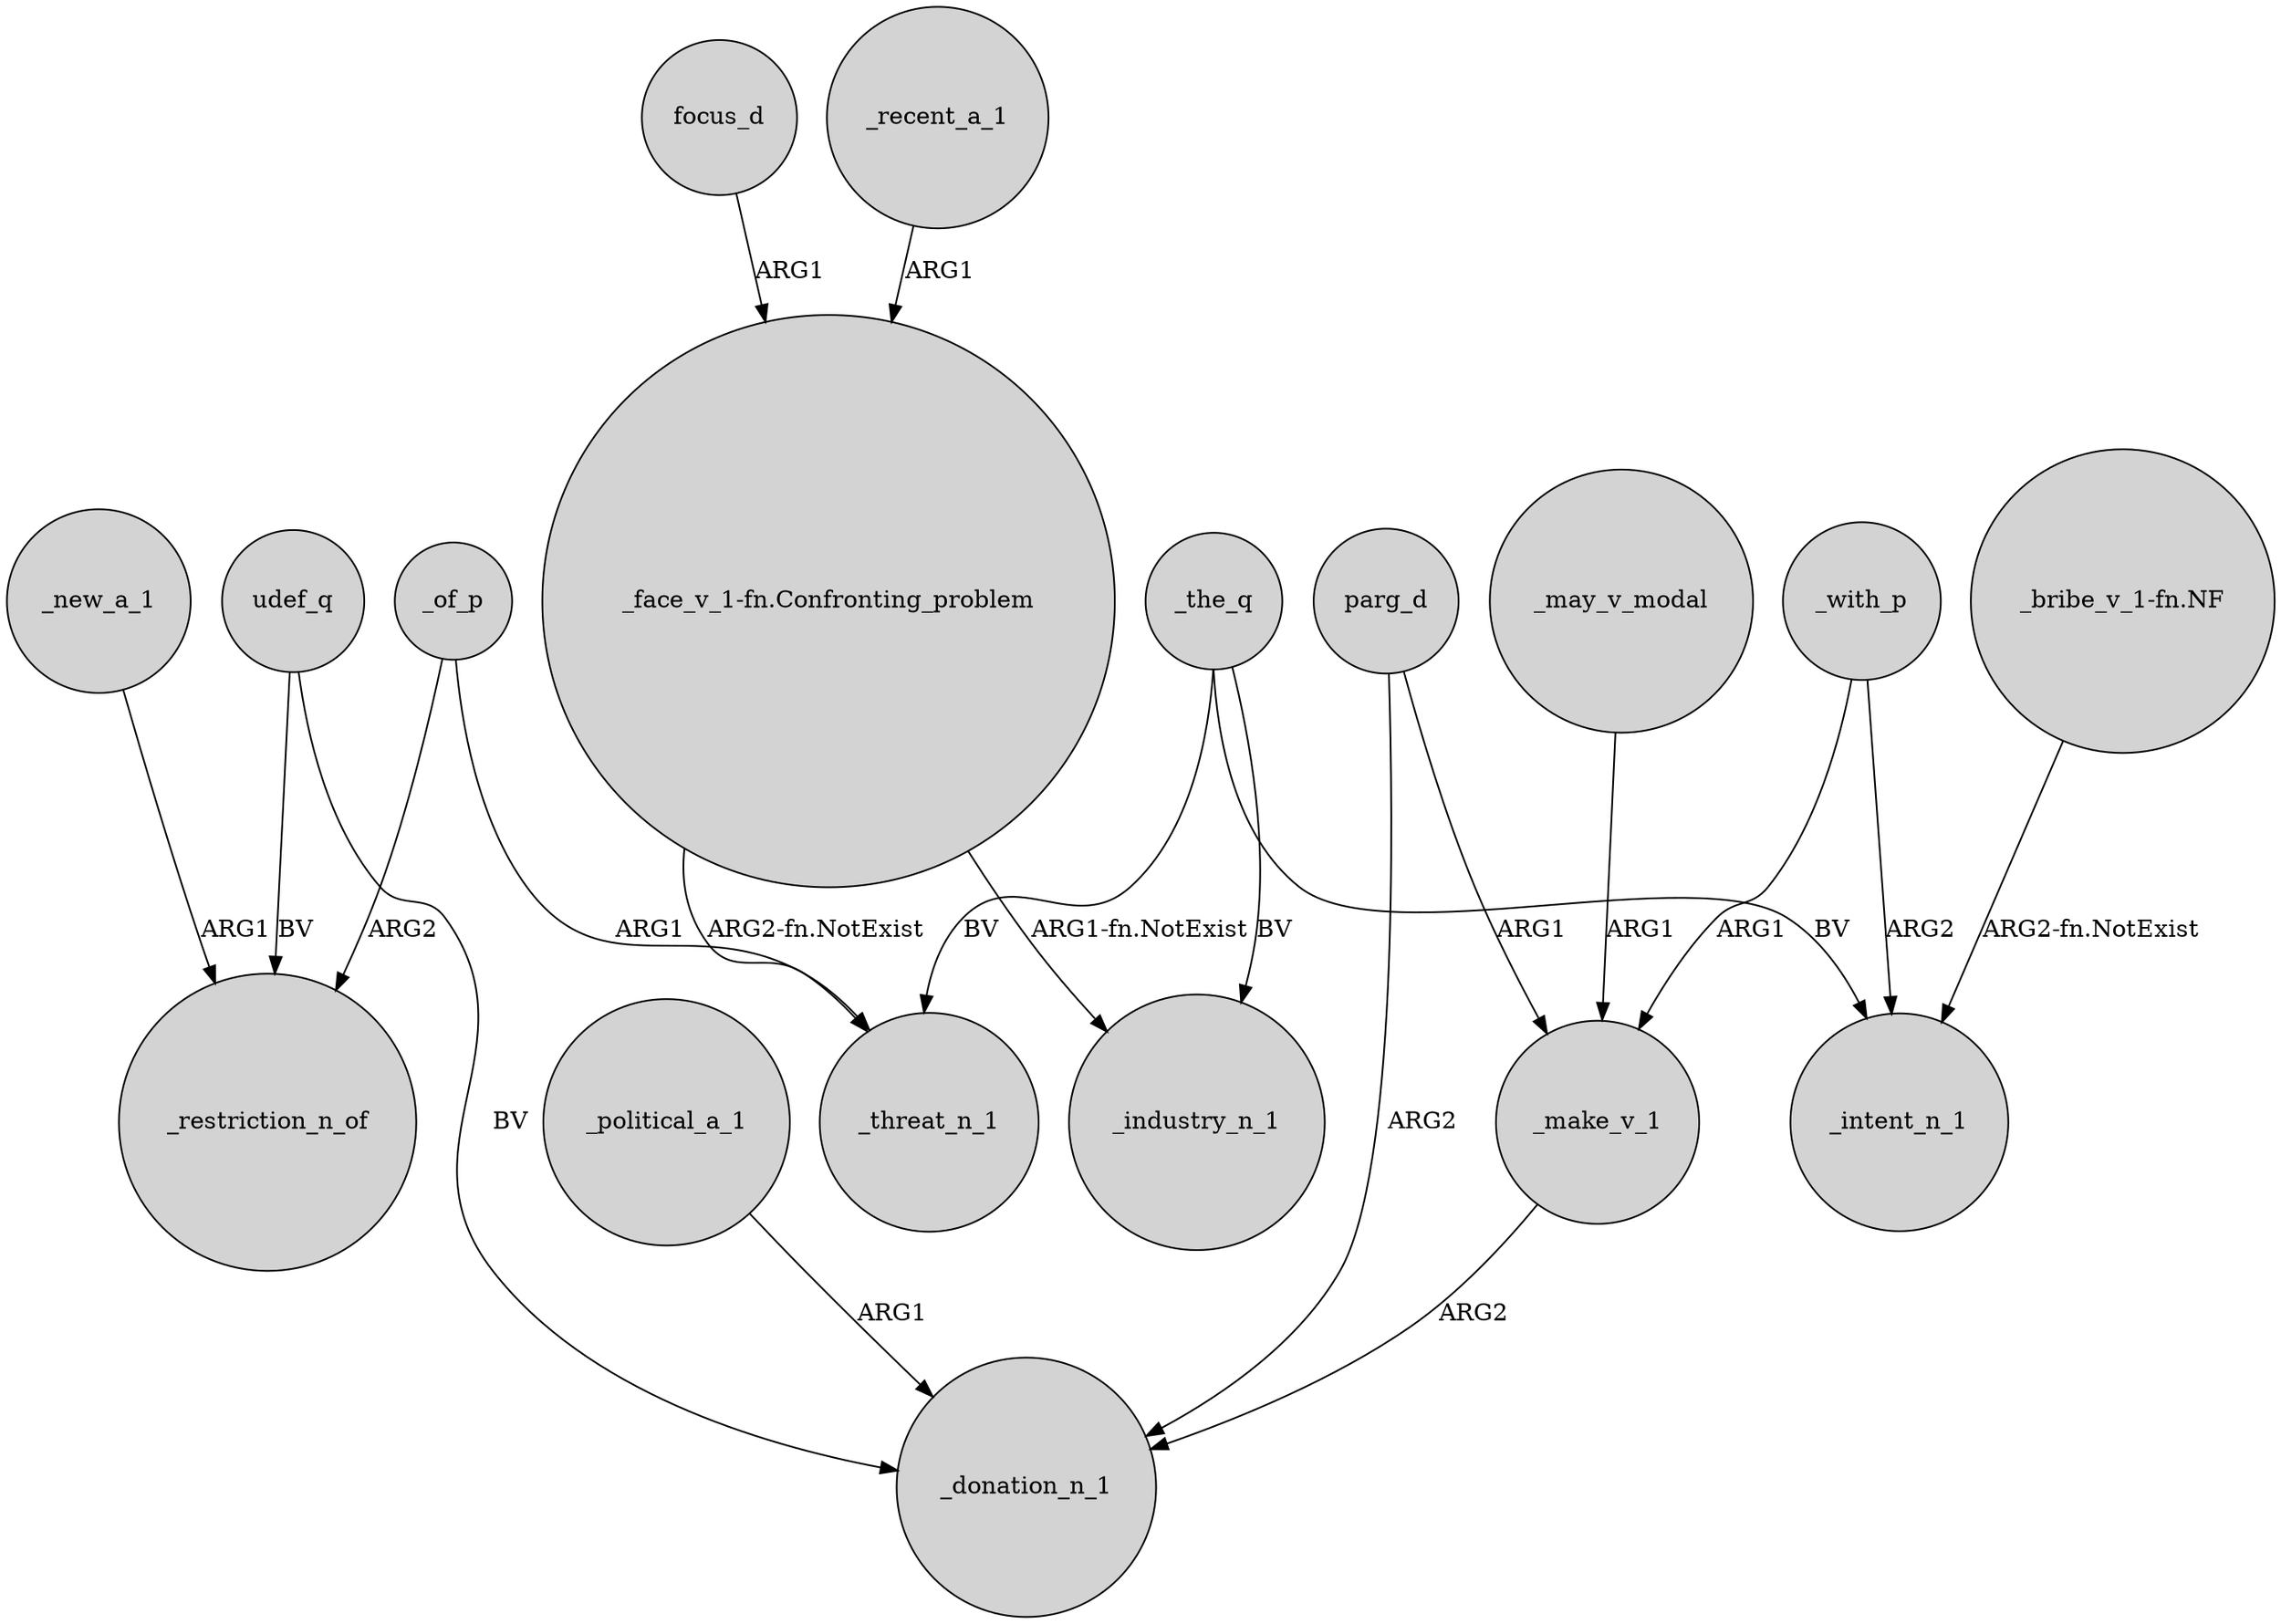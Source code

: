 digraph {
	node [shape=circle style=filled]
	"_face_v_1-fn.Confronting_problem" -> _threat_n_1 [label="ARG2-fn.NotExist"]
	_of_p -> _restriction_n_of [label=ARG2]
	_the_q -> _intent_n_1 [label=BV]
	"_face_v_1-fn.Confronting_problem" -> _industry_n_1 [label="ARG1-fn.NotExist"]
	_political_a_1 -> _donation_n_1 [label=ARG1]
	_the_q -> _threat_n_1 [label=BV]
	udef_q -> _donation_n_1 [label=BV]
	udef_q -> _restriction_n_of [label=BV]
	_the_q -> _industry_n_1 [label=BV]
	_with_p -> _intent_n_1 [label=ARG2]
	parg_d -> _donation_n_1 [label=ARG2]
	_make_v_1 -> _donation_n_1 [label=ARG2]
	_with_p -> _make_v_1 [label=ARG1]
	_may_v_modal -> _make_v_1 [label=ARG1]
	parg_d -> _make_v_1 [label=ARG1]
	focus_d -> "_face_v_1-fn.Confronting_problem" [label=ARG1]
	_of_p -> _threat_n_1 [label=ARG1]
	"_bribe_v_1-fn.NF" -> _intent_n_1 [label="ARG2-fn.NotExist"]
	_recent_a_1 -> "_face_v_1-fn.Confronting_problem" [label=ARG1]
	_new_a_1 -> _restriction_n_of [label=ARG1]
}
